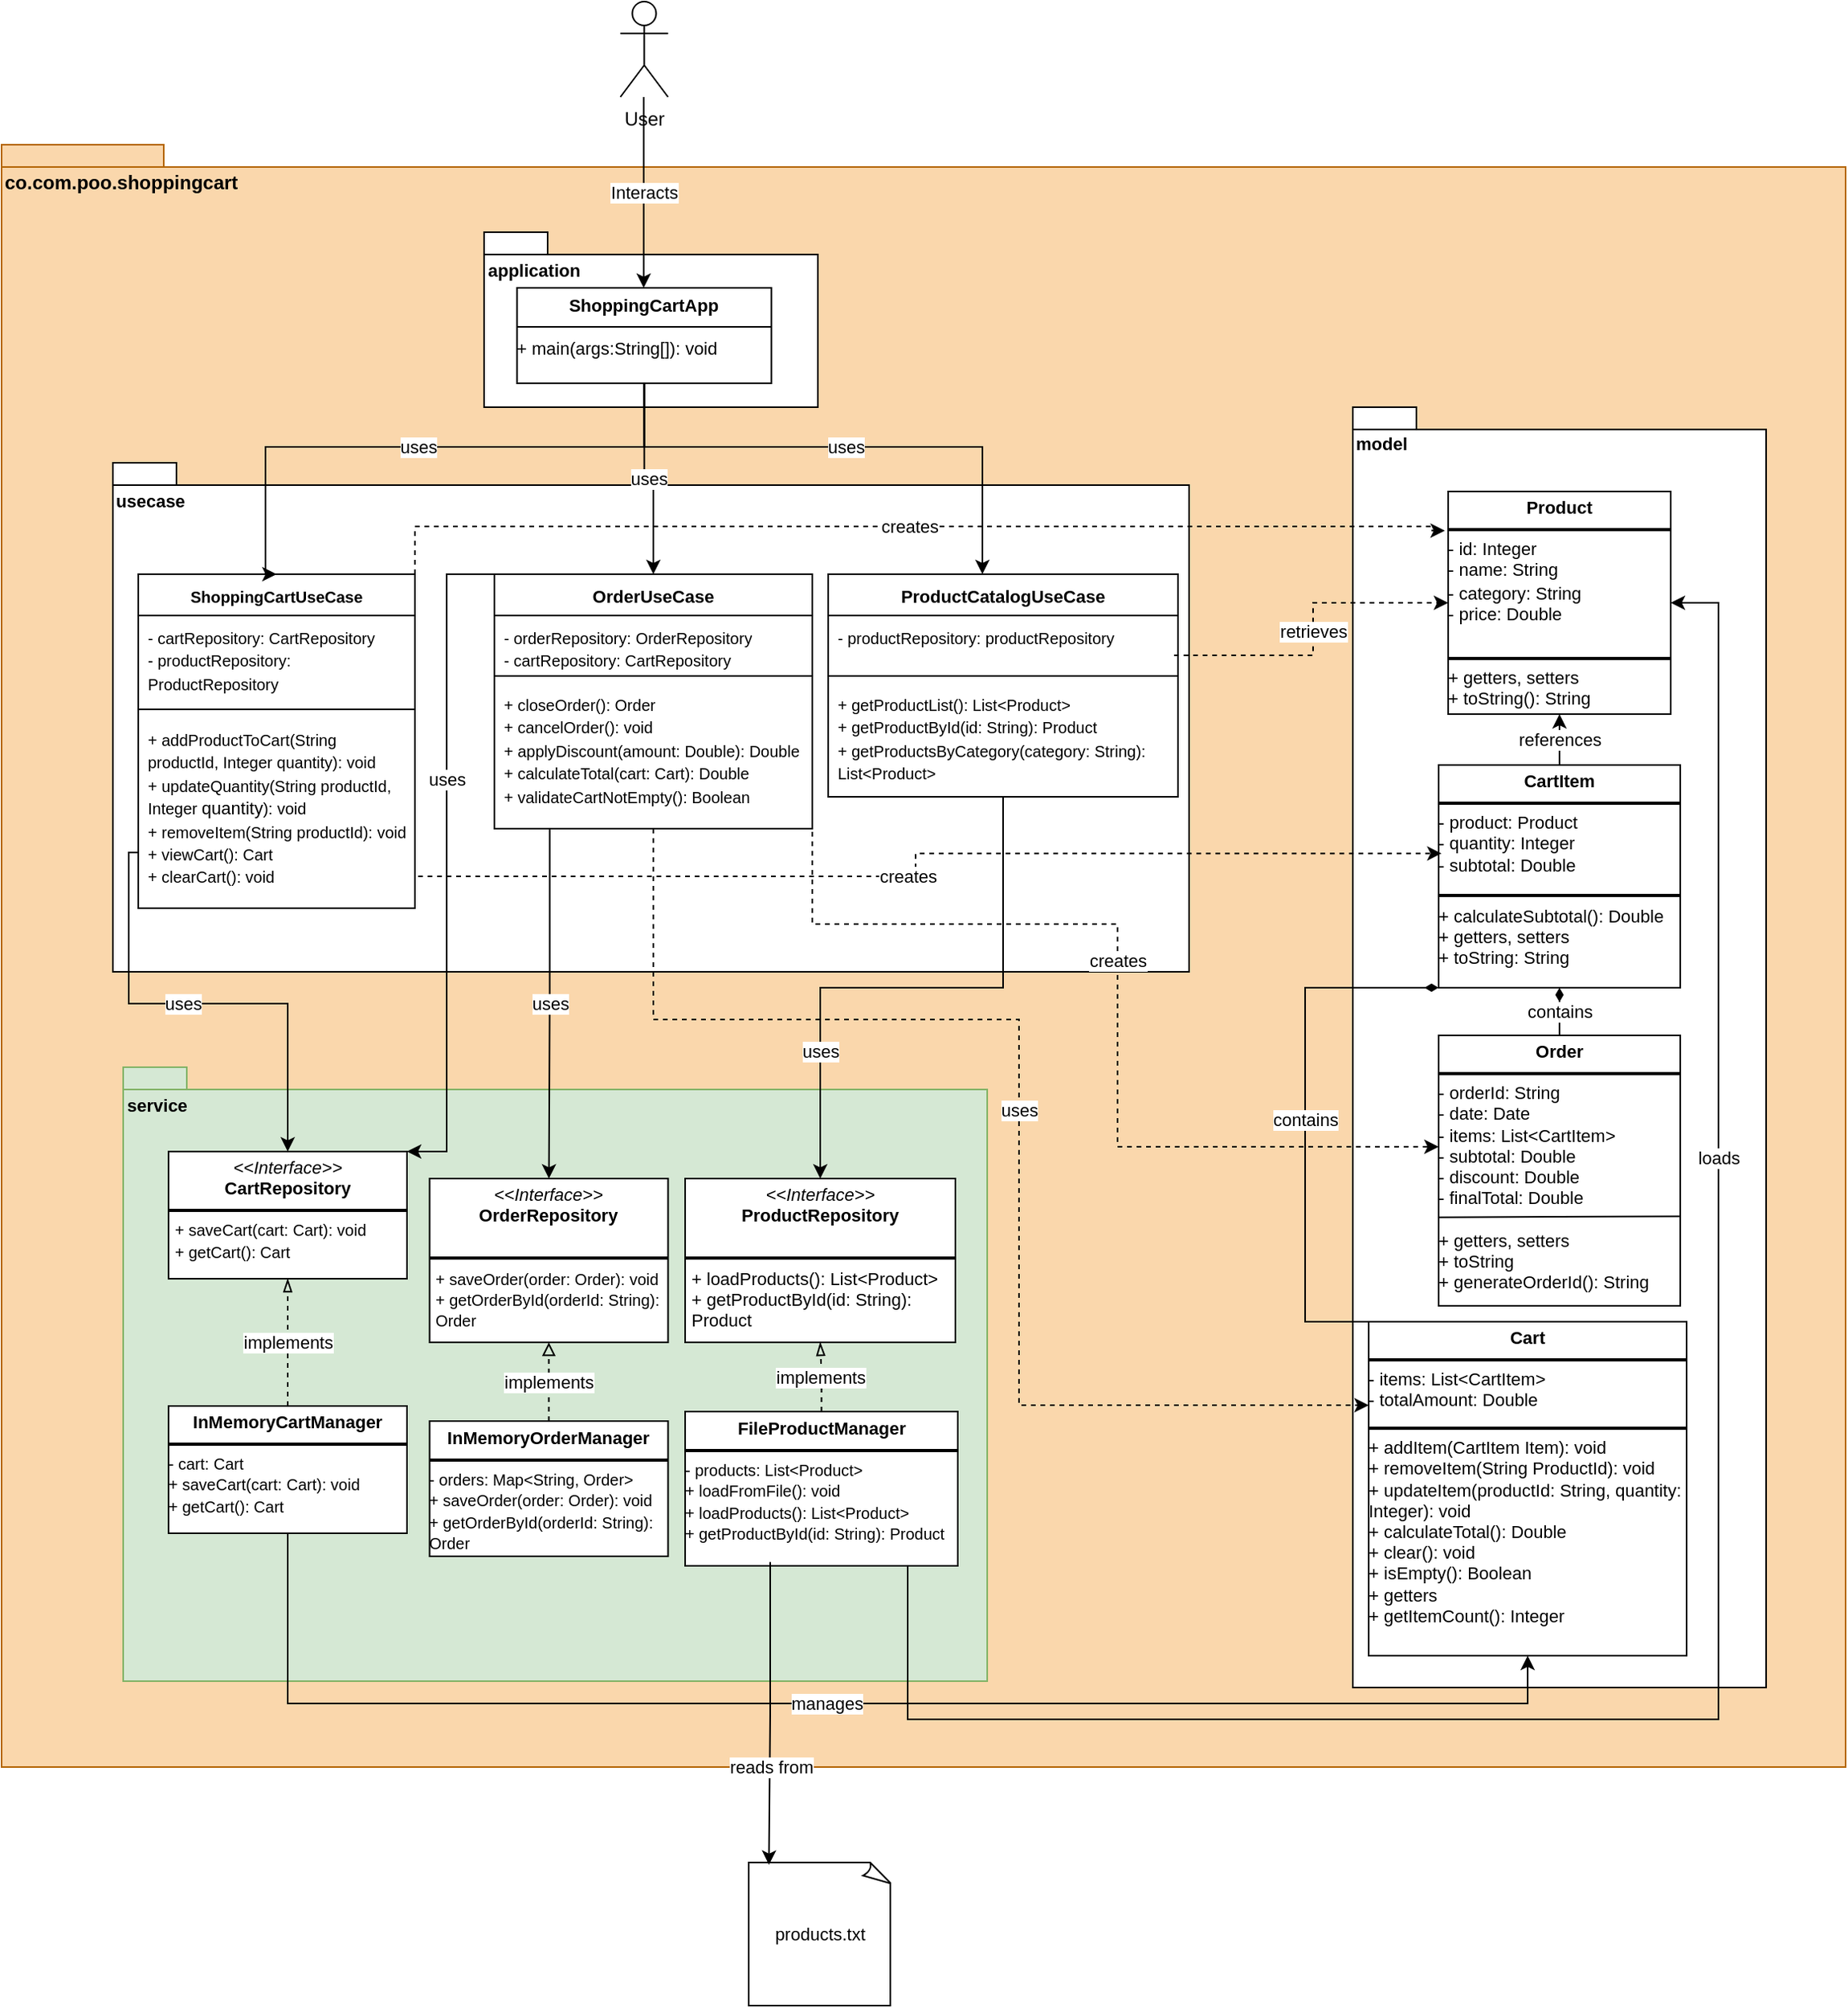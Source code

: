 <mxfile version="28.1.2">
  <diagram id="nU8DA9PspjRZVzjoTJWa" name="Página-1">
    <mxGraphModel dx="-108" dy="432" grid="1" gridSize="10" guides="1" tooltips="1" connect="1" arrows="1" fold="1" page="1" pageScale="1" pageWidth="827" pageHeight="1169" math="0" shadow="0">
      <root>
        <mxCell id="0" />
        <mxCell id="1" parent="0" />
        <mxCell id="Hspl0a5QFtU7OhwK5RxB-1" value="&lt;p style=&quot;margin:0px;margin-top:4px;text-align:center;&quot;&gt;&lt;b&gt;CartItem&lt;/b&gt;&lt;/p&gt;&lt;hr style=&quot;border-style:solid;&quot;&gt;- product: Product&lt;br&gt;- quantity: Integer&lt;br&gt;- subtotal: Double&lt;div style=&quot;height:2px;&quot;&gt;&lt;br&gt;&lt;/div&gt;&lt;div style=&quot;height:2px;&quot;&gt;&lt;br&gt;&lt;/div&gt;&lt;div style=&quot;height:2px;&quot;&gt;&lt;br&gt;&lt;/div&gt;&lt;hr style=&quot;border-style:solid;&quot;&gt;&lt;div style=&quot;height:2px;&quot;&gt;+ calculateSubtotal()&lt;br&gt;+ getters, setters&lt;/div&gt;" style="verticalAlign=top;align=left;overflow=fill;html=1;whiteSpace=wrap;fontSize=11;" parent="1" vertex="1">
          <mxGeometry x="1116" y="498" width="152" height="140" as="geometry" />
        </mxCell>
        <mxCell id="Hspl0a5QFtU7OhwK5RxB-2" value="co.com.poo.shoppingcart" style="shape=folder;fontStyle=1;spacingTop=10;tabWidth=40;tabHeight=14;tabPosition=left;html=1;whiteSpace=wrap;fillColor=#fad7ac;strokeColor=#b46504;align=left;verticalAlign=top;" parent="1" vertex="1">
          <mxGeometry x="870" y="140" width="1160" height="1020" as="geometry" />
        </mxCell>
        <mxCell id="Hspl0a5QFtU7OhwK5RxB-3" value="&lt;font style=&quot;font-size: 11px;&quot;&gt;application&lt;/font&gt;" style="shape=folder;fontStyle=1;spacingTop=10;tabWidth=40;tabHeight=14;tabPosition=left;html=1;whiteSpace=wrap;align=left;verticalAlign=top;" parent="1" vertex="1">
          <mxGeometry x="1173.5" y="195" width="210" height="110" as="geometry" />
        </mxCell>
        <mxCell id="Hspl0a5QFtU7OhwK5RxB-4" value="&lt;p style=&quot;margin:0px;margin-top:4px;text-align:center;&quot;&gt;&lt;b&gt;&lt;font style=&quot;font-size: 11px;&quot;&gt;ShoppingCartApp&lt;/font&gt;&lt;/b&gt;&lt;/p&gt;&lt;hr size=&quot;1&quot; style=&quot;border-style:solid;&quot;&gt;&lt;div style=&quot;height:2px;&quot;&gt;&lt;font style=&quot;font-size: 11px;&quot;&gt;+ main(args:String[]): void&lt;/font&gt;&lt;/div&gt;" style="verticalAlign=top;align=left;overflow=fill;html=1;whiteSpace=wrap;" parent="1" vertex="1">
          <mxGeometry x="1194.25" y="230" width="160" height="60" as="geometry" />
        </mxCell>
        <mxCell id="Hspl0a5QFtU7OhwK5RxB-5" value="&lt;div style=&quot;&quot;&gt;&lt;span style=&quot;font-size: 11px;&quot;&gt;usecase&lt;/span&gt;&lt;/div&gt;" style="shape=folder;fontStyle=1;spacingTop=10;tabWidth=40;tabHeight=14;tabPosition=left;html=1;whiteSpace=wrap;align=left;verticalAlign=top;" parent="1" vertex="1">
          <mxGeometry x="940" y="340" width="677" height="320" as="geometry" />
        </mxCell>
        <mxCell id="Hspl0a5QFtU7OhwK5RxB-6" value="&lt;font style=&quot;font-size: 11px;&quot;&gt;service&lt;/font&gt;" style="shape=folder;fontStyle=1;spacingTop=10;tabWidth=40;tabHeight=14;tabPosition=left;html=1;whiteSpace=wrap;align=left;verticalAlign=top;fillColor=#d5e8d4;strokeColor=#82b366;" parent="1" vertex="1">
          <mxGeometry x="946.5" y="720" width="543.5" height="386" as="geometry" />
        </mxCell>
        <mxCell id="Hspl0a5QFtU7OhwK5RxB-7" value="model" style="shape=folder;fontStyle=1;spacingTop=10;tabWidth=40;tabHeight=14;tabPosition=left;html=1;whiteSpace=wrap;verticalAlign=top;align=left;fontSize=11;" parent="1" vertex="1">
          <mxGeometry x="1720" y="305" width="260" height="805" as="geometry" />
        </mxCell>
        <mxCell id="Hspl0a5QFtU7OhwK5RxB-8" value="&lt;p style=&quot;margin:0px;margin-top:4px;text-align:center;&quot;&gt;&lt;i&gt;&amp;lt;&amp;lt;Interface&amp;gt;&amp;gt;&lt;/i&gt;&lt;br&gt;&lt;b&gt;ProductRepository&lt;/b&gt;&lt;/p&gt;&lt;p style=&quot;margin:0px;margin-left:4px;&quot;&gt;&lt;br&gt;&lt;/p&gt;&lt;hr style=&quot;border-style:solid;&quot;&gt;&lt;p style=&quot;margin:0px;margin-left:4px;&quot;&gt;&lt;font style=&quot;color: light-dark(rgb(0, 0, 0), rgb(255, 255, 255));&quot;&gt;&lt;span style=&quot;&quot; class=&quot;token&quot;&gt;+&lt;/span&gt; &lt;span style=&quot;&quot; class=&quot;token&quot;&gt;loadProducts&lt;/span&gt;&lt;span style=&quot;&quot; class=&quot;token&quot;&gt;(&lt;/span&gt;&lt;span style=&quot;&quot; class=&quot;token&quot;&gt;)&lt;/span&gt;&lt;span style=&quot;&quot; class=&quot;token&quot;&gt;:&lt;/span&gt; &lt;span style=&quot;&quot; class=&quot;token&quot;&gt;List&lt;/span&gt;&lt;span style=&quot;&quot; class=&quot;token generics&quot;&gt;&amp;lt;&lt;/span&gt;&lt;span style=&quot;&quot; class=&quot;token generics&quot;&gt;Product&lt;/span&gt;&lt;span style=&quot;&quot; class=&quot;token generics&quot;&gt;&amp;gt;&lt;/span&gt;&lt;br&gt;&lt;span style=&quot;&quot; class=&quot;token&quot;&gt;+&lt;/span&gt; &lt;span style=&quot;&quot; class=&quot;token&quot;&gt;getProductById&lt;/span&gt;&lt;span style=&quot;&quot; class=&quot;token&quot;&gt;(&lt;/span&gt;id&lt;span style=&quot;&quot; class=&quot;token&quot;&gt;:&lt;/span&gt; &lt;span style=&quot;&quot; class=&quot;token&quot;&gt;String&lt;/span&gt;&lt;span style=&quot;&quot; class=&quot;token&quot;&gt;)&lt;/span&gt;&lt;span style=&quot;&quot; class=&quot;token&quot;&gt;:&lt;/span&gt; &lt;span style=&quot;&quot; class=&quot;token&quot;&gt;Product&lt;/span&gt;&lt;/font&gt;&lt;/p&gt;" style="verticalAlign=top;align=left;overflow=fill;html=1;whiteSpace=wrap;fontSize=11;" parent="1" vertex="1">
          <mxGeometry x="1300" y="790" width="170" height="103" as="geometry" />
        </mxCell>
        <mxCell id="Hspl0a5QFtU7OhwK5RxB-9" value="implements" style="edgeStyle=orthogonalEdgeStyle;rounded=0;orthogonalLoop=1;jettySize=auto;html=1;exitX=0.5;exitY=0;exitDx=0;exitDy=0;entryX=0.5;entryY=1;entryDx=0;entryDy=0;dashed=1;endArrow=blockThin;endFill=0;" parent="1" source="Hspl0a5QFtU7OhwK5RxB-10" target="Hspl0a5QFtU7OhwK5RxB-8" edge="1">
          <mxGeometry x="0.014" relative="1" as="geometry">
            <mxPoint as="offset" />
          </mxGeometry>
        </mxCell>
        <mxCell id="bCesM1sb91vA8CNB5eqe-12" style="edgeStyle=orthogonalEdgeStyle;rounded=0;orthogonalLoop=1;jettySize=auto;html=1;exitX=0.75;exitY=1;exitDx=0;exitDy=0;entryX=1;entryY=0.5;entryDx=0;entryDy=0;" edge="1" parent="1" source="Hspl0a5QFtU7OhwK5RxB-10" target="Hspl0a5QFtU7OhwK5RxB-16">
          <mxGeometry relative="1" as="geometry">
            <mxPoint x="2070" y="1250" as="targetPoint" />
            <Array as="points">
              <mxPoint x="1440" y="1034" />
              <mxPoint x="1440" y="1130" />
              <mxPoint x="1950" y="1130" />
              <mxPoint x="1950" y="428" />
            </Array>
          </mxGeometry>
        </mxCell>
        <mxCell id="bCesM1sb91vA8CNB5eqe-13" value="loads" style="edgeLabel;html=1;align=center;verticalAlign=middle;resizable=0;points=[];" vertex="1" connectable="0" parent="bCesM1sb91vA8CNB5eqe-12">
          <mxGeometry x="0.439" relative="1" as="geometry">
            <mxPoint as="offset" />
          </mxGeometry>
        </mxCell>
        <mxCell id="Hspl0a5QFtU7OhwK5RxB-10" value="&lt;p style=&quot;margin:0px;margin-top:4px;text-align:center;&quot;&gt;&lt;b&gt;&lt;font style=&quot;color: light-dark(rgb(0, 0, 0), rgb(255, 255, 255));&quot;&gt;FileProductManager&lt;/font&gt;&lt;/b&gt;&lt;/p&gt;&lt;hr style=&quot;border-style:solid;&quot;&gt;&lt;div style=&quot;height:2px;&quot;&gt;&lt;font style=&quot;color: light-dark(rgb(0, 0, 0), rgb(255, 255, 255)); font-size: 10px;&quot;&gt;&lt;span class=&quot;token&quot;&gt;-&lt;/span&gt; products&lt;span class=&quot;token&quot;&gt;:&lt;/span&gt; &lt;span class=&quot;token&quot;&gt;List&lt;/span&gt;&lt;span class=&quot;token generics&quot;&gt;&amp;lt;&lt;/span&gt;&lt;span class=&quot;token generics&quot;&gt;Product&lt;/span&gt;&lt;span class=&quot;token generics&quot;&gt;&amp;gt;&lt;/span&gt;&lt;br&gt;&lt;span class=&quot;token&quot;&gt;+&lt;/span&gt; &lt;span class=&quot;token&quot;&gt;loadFromFile&lt;/span&gt;&lt;span class=&quot;token&quot;&gt;(&lt;/span&gt;&lt;span class=&quot;token&quot;&gt;)&lt;/span&gt;&lt;span class=&quot;token&quot;&gt;:&lt;/span&gt; &lt;span class=&quot;token&quot;&gt;void&lt;/span&gt;&lt;br&gt;&lt;span class=&quot;token&quot;&gt;+&lt;/span&gt; &lt;span class=&quot;token&quot;&gt;loadProducts&lt;/span&gt;&lt;span class=&quot;token&quot;&gt;(&lt;/span&gt;&lt;span class=&quot;token&quot;&gt;)&lt;/span&gt;&lt;span class=&quot;token&quot;&gt;:&lt;/span&gt; &lt;span class=&quot;token&quot;&gt;List&lt;/span&gt;&lt;span class=&quot;token generics&quot;&gt;&amp;lt;&lt;/span&gt;&lt;span class=&quot;token generics&quot;&gt;Product&lt;/span&gt;&lt;span class=&quot;token generics&quot;&gt;&amp;gt;&lt;/span&gt;&lt;br&gt;&lt;span class=&quot;token&quot;&gt;+&lt;/span&gt; &lt;span class=&quot;token&quot;&gt;getProductById&lt;/span&gt;&lt;span class=&quot;token&quot;&gt;(&lt;/span&gt;id&lt;span class=&quot;token&quot;&gt;:&lt;/span&gt; &lt;span class=&quot;token&quot;&gt;String&lt;/span&gt;&lt;span class=&quot;token&quot;&gt;)&lt;/span&gt;&lt;span class=&quot;token&quot;&gt;:&lt;/span&gt; &lt;span class=&quot;token&quot;&gt;Product&lt;/span&gt;&lt;/font&gt;&lt;/div&gt;" style="verticalAlign=top;align=left;overflow=fill;html=1;whiteSpace=wrap;fontSize=11;" parent="1" vertex="1">
          <mxGeometry x="1300" y="936.5" width="171.5" height="97" as="geometry" />
        </mxCell>
        <mxCell id="Hspl0a5QFtU7OhwK5RxB-11" value="&lt;p style=&quot;margin:0px;margin-top:4px;text-align:center;&quot;&gt;&lt;font&gt;&lt;i style=&quot;&quot;&gt;&amp;lt;&amp;lt;Interface&amp;gt;&amp;gt;&lt;/i&gt;&lt;br&gt;&lt;b style=&quot;&quot;&gt;CartRepository&lt;/b&gt;&lt;/font&gt;&lt;/p&gt;&lt;hr style=&quot;border-style:solid;&quot;&gt;&lt;p style=&quot;margin:0px;margin-left:4px;&quot;&gt;&lt;font style=&quot;color: light-dark(rgb(0, 0, 0), rgb(255, 255, 255)); font-size: 10px;&quot;&gt;&lt;span class=&quot;token&quot;&gt;+&lt;/span&gt; &lt;span class=&quot;token&quot;&gt;saveCart&lt;/span&gt;&lt;span class=&quot;token&quot;&gt;(&lt;/span&gt;cart&lt;span class=&quot;token&quot;&gt;:&lt;/span&gt; &lt;span class=&quot;token&quot;&gt;Cart&lt;/span&gt;&lt;span class=&quot;token&quot;&gt;)&lt;/span&gt;&lt;span class=&quot;token&quot;&gt;:&lt;/span&gt; &lt;span class=&quot;token&quot;&gt;void&lt;/span&gt;&lt;br&gt;&lt;span class=&quot;token&quot;&gt;+&lt;/span&gt; &lt;span class=&quot;token&quot;&gt;getCart&lt;/span&gt;&lt;span class=&quot;token&quot;&gt;(&lt;/span&gt;&lt;span class=&quot;token&quot;&gt;)&lt;/span&gt;&lt;span class=&quot;token&quot;&gt;:&lt;/span&gt; &lt;span class=&quot;token&quot;&gt;Cart&lt;/span&gt;&lt;/font&gt;&lt;/p&gt;" style="verticalAlign=top;align=left;overflow=fill;html=1;whiteSpace=wrap;fontSize=11;" parent="1" vertex="1">
          <mxGeometry x="975" y="773" width="150" height="80" as="geometry" />
        </mxCell>
        <mxCell id="Hspl0a5QFtU7OhwK5RxB-12" value="implements" style="edgeStyle=orthogonalEdgeStyle;rounded=0;orthogonalLoop=1;jettySize=auto;html=1;exitX=0.5;exitY=0;exitDx=0;exitDy=0;entryX=0.5;entryY=1;entryDx=0;entryDy=0;dashed=1;endArrow=blockThin;endFill=0;" parent="1" source="Hspl0a5QFtU7OhwK5RxB-14" target="Hspl0a5QFtU7OhwK5RxB-11" edge="1">
          <mxGeometry relative="1" as="geometry" />
        </mxCell>
        <mxCell id="Hspl0a5QFtU7OhwK5RxB-13" value="manages" style="edgeStyle=orthogonalEdgeStyle;rounded=0;orthogonalLoop=1;jettySize=auto;html=1;exitX=0.5;exitY=1;exitDx=0;exitDy=0;entryX=0.5;entryY=1;entryDx=0;entryDy=0;" parent="1" source="Hspl0a5QFtU7OhwK5RxB-14" target="Hspl0a5QFtU7OhwK5RxB-20" edge="1">
          <mxGeometry x="-0.026" relative="1" as="geometry">
            <Array as="points">
              <mxPoint x="1050" y="1120" />
              <mxPoint x="1830" y="1120" />
            </Array>
            <mxPoint x="-1" as="offset" />
          </mxGeometry>
        </mxCell>
        <mxCell id="Hspl0a5QFtU7OhwK5RxB-14" value="&lt;p style=&quot;margin:0px;margin-top:4px;text-align:center;&quot;&gt;&lt;b&gt;InMemoryCartManager&lt;/b&gt;&lt;/p&gt;&lt;hr style=&quot;border-style:solid;&quot;&gt;&lt;div style=&quot;height:2px;&quot;&gt;&lt;font style=&quot;color: light-dark(rgb(0, 0, 0), rgb(255, 255, 255)); font-size: 10px;&quot;&gt;&lt;span style=&quot;&quot; class=&quot;token&quot;&gt;-&lt;/span&gt; cart&lt;span style=&quot;&quot; class=&quot;token&quot;&gt;:&lt;/span&gt; &lt;span style=&quot;&quot; class=&quot;token&quot;&gt;Cart&lt;/span&gt;&lt;br&gt;&lt;span style=&quot;&quot; class=&quot;token&quot;&gt;+&lt;/span&gt; &lt;span style=&quot;&quot; class=&quot;token&quot;&gt;saveCart&lt;/span&gt;&lt;span style=&quot;&quot; class=&quot;token&quot;&gt;(&lt;/span&gt;cart&lt;span style=&quot;&quot; class=&quot;token&quot;&gt;:&lt;/span&gt; &lt;span style=&quot;&quot; class=&quot;token&quot;&gt;Cart&lt;/span&gt;&lt;span style=&quot;&quot; class=&quot;token&quot;&gt;)&lt;/span&gt;&lt;span style=&quot;&quot; class=&quot;token&quot;&gt;:&lt;/span&gt; &lt;span style=&quot;&quot; class=&quot;token&quot;&gt;void&lt;/span&gt;&lt;br&gt;&lt;span style=&quot;&quot; class=&quot;token&quot;&gt;+&lt;/span&gt; &lt;span style=&quot;&quot; class=&quot;token&quot;&gt;getCart&lt;/span&gt;&lt;span style=&quot;&quot; class=&quot;token&quot;&gt;(&lt;/span&gt;&lt;span style=&quot;&quot; class=&quot;token&quot;&gt;)&lt;/span&gt;&lt;span style=&quot;&quot; class=&quot;token&quot;&gt;:&lt;/span&gt; &lt;span style=&quot;&quot; class=&quot;token&quot;&gt;Cart&lt;/span&gt;&lt;/font&gt;&lt;/div&gt;" style="verticalAlign=top;align=left;overflow=fill;html=1;whiteSpace=wrap;fontSize=11;" parent="1" vertex="1">
          <mxGeometry x="975" y="933" width="150" height="80" as="geometry" />
        </mxCell>
        <mxCell id="Hspl0a5QFtU7OhwK5RxB-15" value="products.txt" style="whiteSpace=wrap;html=1;shape=mxgraph.basic.document;fontSize=11;" parent="1" vertex="1">
          <mxGeometry x="1340" y="1220" width="90" height="90" as="geometry" />
        </mxCell>
        <mxCell id="Hspl0a5QFtU7OhwK5RxB-16" value="&lt;p style=&quot;margin:0px;margin-top:4px;text-align:center;&quot;&gt;&lt;b&gt;Product&lt;/b&gt;&lt;/p&gt;&lt;hr style=&quot;border-style:solid;&quot;&gt;&lt;div style=&quot;height:2px;&quot;&gt;- id: Integer&lt;br&gt;- name: String&lt;br&gt;&lt;br&gt;&lt;/div&gt;&lt;div style=&quot;height:2px;&quot;&gt;&lt;br&gt;&lt;/div&gt;&lt;div style=&quot;height:2px;&quot;&gt;&lt;br&gt;&lt;/div&gt;&lt;div style=&quot;height:2px;&quot;&gt;&lt;br&gt;&lt;/div&gt;&lt;div style=&quot;height:2px;&quot;&gt;&lt;br&gt;&lt;/div&gt;&lt;div style=&quot;height:2px;&quot;&gt;&lt;br&gt;&lt;/div&gt;&lt;div style=&quot;height:2px;&quot;&gt;&lt;br&gt;&lt;/div&gt;&lt;div style=&quot;height:2px;&quot;&gt;&lt;br&gt;&lt;/div&gt;&lt;div style=&quot;height:2px;&quot;&gt;&lt;br&gt;&lt;/div&gt;&lt;div style=&quot;height:2px;&quot;&gt;&lt;br&gt;&lt;/div&gt;&lt;div style=&quot;height:2px;&quot;&gt;&lt;br&gt;&lt;/div&gt;&lt;div style=&quot;height:2px;&quot;&gt;&lt;br&gt;&lt;/div&gt;&lt;div style=&quot;height:2px;&quot;&gt;&lt;br&gt;&lt;/div&gt;&lt;div style=&quot;height:2px;&quot;&gt;&lt;br&gt;&lt;/div&gt;&lt;div style=&quot;height:2px;&quot;&gt;&lt;span style=&quot;background-color: transparent; color: light-dark(rgb(0, 0, 0), rgb(255, 255, 255));&quot;&gt;- category: String&lt;br&gt;- price: Double&lt;/span&gt;&lt;/div&gt;&lt;div style=&quot;height:2px;&quot;&gt;&lt;br&gt;&lt;/div&gt;&lt;div style=&quot;height:2px;&quot;&gt;&lt;br&gt;&lt;/div&gt;&lt;div style=&quot;height:2px;&quot;&gt;&lt;br&gt;&lt;/div&gt;&lt;div style=&quot;height:2px;&quot;&gt;&lt;br&gt;&lt;/div&gt;&lt;div style=&quot;height:2px;&quot;&gt;&lt;br&gt;&lt;/div&gt;&lt;div style=&quot;height:2px;&quot;&gt;&lt;br&gt;&lt;/div&gt;&lt;div style=&quot;height:2px;&quot;&gt;&lt;br&gt;&lt;/div&gt;&lt;div style=&quot;height:2px;&quot;&gt;&lt;br&gt;&lt;/div&gt;&lt;div style=&quot;height:2px;&quot;&gt;&lt;br&gt;&lt;/div&gt;&lt;div style=&quot;height:2px;&quot;&gt;&lt;br&gt;&lt;/div&gt;&lt;div style=&quot;height:2px;&quot;&gt;&lt;br&gt;&lt;/div&gt;&lt;div style=&quot;height:2px;&quot;&gt;&lt;br&gt;&lt;/div&gt;&lt;div style=&quot;height:2px;&quot;&gt;&lt;br&gt;&lt;/div&gt;&lt;div style=&quot;height:2px;&quot;&gt;&lt;br&gt;&lt;/div&gt;&lt;div style=&quot;height:2px;&quot;&gt;&lt;br&gt;&lt;/div&gt;&lt;div style=&quot;height:2px;&quot;&gt;&lt;br&gt;&lt;/div&gt;&lt;div style=&quot;height:2px;&quot;&gt;&lt;br&gt;&lt;/div&gt;&lt;div style=&quot;height:2px;&quot;&gt;&lt;br&gt;&lt;/div&gt;&lt;div style=&quot;height:2px;&quot;&gt;&lt;br&gt;&lt;/div&gt;&lt;hr style=&quot;border-style:solid;&quot;&gt;&lt;div style=&quot;height:2px;&quot;&gt;+ getters, setters&lt;br&gt;+ toString(): String&lt;/div&gt;&lt;div style=&quot;height:2px;&quot;&gt;&lt;br&gt;&lt;/div&gt;" style="verticalAlign=top;align=left;overflow=fill;html=1;whiteSpace=wrap;fontSize=11;" parent="1" vertex="1">
          <mxGeometry x="1780" y="358" width="140" height="140" as="geometry" />
        </mxCell>
        <mxCell id="Hspl0a5QFtU7OhwK5RxB-17" value="references" style="edgeStyle=orthogonalEdgeStyle;rounded=0;orthogonalLoop=1;jettySize=auto;html=1;exitX=0.5;exitY=0;exitDx=0;exitDy=0;entryX=0.5;entryY=1;entryDx=0;entryDy=0;" parent="1" source="Hspl0a5QFtU7OhwK5RxB-18" target="Hspl0a5QFtU7OhwK5RxB-16" edge="1">
          <mxGeometry relative="1" as="geometry" />
        </mxCell>
        <mxCell id="Hspl0a5QFtU7OhwK5RxB-18" value="&lt;p style=&quot;margin:0px;margin-top:4px;text-align:center;&quot;&gt;&lt;b&gt;CartItem&lt;/b&gt;&lt;/p&gt;&lt;hr style=&quot;border-style:solid;&quot;&gt;- product: Product&lt;br&gt;- quantity: Integer&lt;br&gt;- subtotal: Double&lt;div style=&quot;height:2px;&quot;&gt;&lt;br&gt;&lt;/div&gt;&lt;div style=&quot;height:2px;&quot;&gt;&lt;br&gt;&lt;/div&gt;&lt;div style=&quot;height:2px;&quot;&gt;&lt;br&gt;&lt;/div&gt;&lt;hr style=&quot;border-style:solid;&quot;&gt;&lt;div style=&quot;height:2px;&quot;&gt;+ calculateSubtotal(): Double&lt;br&gt;+ getters, setters&lt;br&gt;+ toString: String&lt;/div&gt;" style="verticalAlign=top;align=left;overflow=fill;html=1;whiteSpace=wrap;fontSize=11;" parent="1" vertex="1">
          <mxGeometry x="1774" y="530" width="152" height="140" as="geometry" />
        </mxCell>
        <mxCell id="Hspl0a5QFtU7OhwK5RxB-19" value="contains" style="edgeStyle=orthogonalEdgeStyle;rounded=0;orthogonalLoop=1;jettySize=auto;html=1;exitX=0;exitY=0;exitDx=0;exitDy=0;entryX=0;entryY=1;entryDx=0;entryDy=0;endArrow=diamondThin;endFill=1;" parent="1" source="Hspl0a5QFtU7OhwK5RxB-20" target="Hspl0a5QFtU7OhwK5RxB-18" edge="1">
          <mxGeometry relative="1" as="geometry">
            <Array as="points">
              <mxPoint x="1690" y="880" />
              <mxPoint x="1690" y="670" />
            </Array>
          </mxGeometry>
        </mxCell>
        <mxCell id="Hspl0a5QFtU7OhwK5RxB-20" value="&lt;p style=&quot;margin:0px;margin-top:4px;text-align:center;&quot;&gt;&lt;b&gt;Cart&lt;/b&gt;&lt;/p&gt;&lt;hr style=&quot;border-style:solid;&quot;&gt;&lt;div style=&quot;height:2px;&quot;&gt;- items: List&amp;lt;CartItem&amp;gt;&lt;br&gt;- totalAmount: Double&lt;/div&gt;&lt;div style=&quot;height:2px;&quot;&gt;&lt;br&gt;&lt;/div&gt;&lt;div style=&quot;height:2px;&quot;&gt;&lt;br&gt;&lt;/div&gt;&lt;div style=&quot;height:2px;&quot;&gt;&lt;br&gt;&lt;/div&gt;&lt;div style=&quot;height:2px;&quot;&gt;&lt;br&gt;&lt;/div&gt;&lt;div style=&quot;height:2px;&quot;&gt;&lt;br&gt;&lt;/div&gt;&lt;div style=&quot;height:2px;&quot;&gt;&lt;br&gt;&lt;/div&gt;&lt;div style=&quot;height:2px;&quot;&gt;&lt;br&gt;&lt;/div&gt;&lt;div style=&quot;height:2px;&quot;&gt;&lt;br&gt;&lt;/div&gt;&lt;div style=&quot;height:2px;&quot;&gt;&lt;br&gt;&lt;/div&gt;&lt;div style=&quot;height:2px;&quot;&gt;&lt;br&gt;&lt;/div&gt;&lt;div style=&quot;height:2px;&quot;&gt;&lt;br&gt;&lt;/div&gt;&lt;div style=&quot;height:2px;&quot;&gt;&lt;br&gt;&lt;/div&gt;&lt;div style=&quot;height:2px;&quot;&gt;&lt;br&gt;&lt;/div&gt;&lt;div style=&quot;height:2px;&quot;&gt;&lt;br&gt;&lt;/div&gt;&lt;hr style=&quot;border-style:solid;&quot;&gt;&lt;div style=&quot;height:2px;&quot;&gt;+ addItem(CartItem Item): void&lt;br&gt;+ removeItem(String ProductId): void&lt;br&gt;&lt;font style=&quot;color: light-dark(rgb(0, 0, 0), rgb(255, 255, 255));&quot;&gt;&lt;span style=&quot;&quot; class=&quot;token&quot;&gt;+&lt;/span&gt; &lt;span style=&quot;&quot; class=&quot;token&quot;&gt;updateItem&lt;/span&gt;&lt;span style=&quot;&quot; class=&quot;token&quot;&gt;(&lt;/span&gt;productId&lt;span style=&quot;&quot; class=&quot;token&quot;&gt;:&lt;/span&gt; &lt;span style=&quot;&quot; class=&quot;token&quot;&gt;String&lt;/span&gt;&lt;span style=&quot;&quot; class=&quot;token&quot;&gt;,&lt;/span&gt; quantity&lt;span style=&quot;&quot; class=&quot;token&quot;&gt;:&lt;/span&gt; &lt;span style=&quot;&quot; class=&quot;token&quot;&gt;Integer&lt;/span&gt;&lt;span style=&quot;&quot; class=&quot;token&quot;&gt;)&lt;/span&gt;&lt;span style=&quot;&quot; class=&quot;token&quot;&gt;:&lt;/span&gt; &lt;span style=&quot;&quot; class=&quot;token&quot;&gt;void&lt;/span&gt;&lt;/font&gt;&lt;br&gt;+ calculateTotal(): Double&lt;br&gt;+ clear(): void&lt;br&gt;&lt;font style=&quot;color: light-dark(rgb(0, 0, 0), rgb(255, 255, 255));&quot;&gt;&lt;span style=&quot;&quot; class=&quot;token&quot;&gt;+&lt;/span&gt; &lt;span style=&quot;&quot; class=&quot;token&quot;&gt;isEmpty&lt;/span&gt;&lt;span style=&quot;&quot; class=&quot;token&quot;&gt;(&lt;/span&gt;&lt;span style=&quot;&quot; class=&quot;token&quot;&gt;)&lt;/span&gt;&lt;span style=&quot;&quot; class=&quot;token&quot;&gt;:&lt;/span&gt; &lt;span style=&quot;&quot; class=&quot;token&quot;&gt;Boolean&lt;br&gt;&lt;/span&gt;&lt;/font&gt;+ getters&lt;br&gt;+ getItemCount(): Integer&lt;/div&gt;" style="verticalAlign=top;align=left;overflow=fill;html=1;whiteSpace=wrap;fontSize=11;" parent="1" vertex="1">
          <mxGeometry x="1730" y="880" width="200" height="210" as="geometry" />
        </mxCell>
        <mxCell id="Hspl0a5QFtU7OhwK5RxB-21" value="contains" style="edgeStyle=orthogonalEdgeStyle;rounded=0;orthogonalLoop=1;jettySize=auto;html=1;exitX=0.5;exitY=0;exitDx=0;exitDy=0;entryX=0.5;entryY=1;entryDx=0;entryDy=0;endArrow=diamondThin;endFill=1;" parent="1" source="Hspl0a5QFtU7OhwK5RxB-22" target="Hspl0a5QFtU7OhwK5RxB-18" edge="1">
          <mxGeometry relative="1" as="geometry" />
        </mxCell>
        <mxCell id="Hspl0a5QFtU7OhwK5RxB-22" value="&lt;p style=&quot;margin:0px;margin-top:4px;text-align:center;&quot;&gt;&lt;b&gt;Order&lt;/b&gt;&lt;/p&gt;&lt;hr style=&quot;border-style:solid;&quot;&gt;&lt;div style=&quot;height:2px;&quot;&gt;- orderId: String&lt;br&gt;- date: Date&lt;br&gt;- items: List&amp;lt;CartItem&amp;gt;&lt;br&gt;- subtotal: Double&lt;br&gt;- discount: Double&lt;br&gt;- finalTotal: Double&lt;br&gt;&lt;br&gt;+ getters, setters&lt;br&gt;+ toString&lt;br&gt;+ generateOrderId(): String&lt;br&gt;&lt;br&gt;&lt;br&gt;&lt;/div&gt;&lt;div style=&quot;height:2px;&quot;&gt;&lt;br&gt;&lt;/div&gt;&lt;div style=&quot;height:2px;&quot;&gt;&lt;br&gt;&lt;/div&gt;" style="verticalAlign=top;align=left;overflow=fill;html=1;whiteSpace=wrap;fontSize=11;" parent="1" vertex="1">
          <mxGeometry x="1774" y="700" width="152" height="170" as="geometry" />
        </mxCell>
        <mxCell id="Hspl0a5QFtU7OhwK5RxB-23" value="&lt;b&gt;&lt;font style=&quot;font-size: 10px;&quot;&gt;ShoppingCartUseCase&lt;/font&gt;&lt;/b&gt;" style="swimlane;fontStyle=1;align=center;verticalAlign=top;childLayout=stackLayout;horizontal=1;startSize=26;horizontalStack=0;resizeParent=1;resizeParentMax=0;resizeLast=0;collapsible=1;marginBottom=0;whiteSpace=wrap;html=1;" parent="1" vertex="1">
          <mxGeometry x="956" y="410" width="174" height="210" as="geometry">
            <mxRectangle x="990" y="430" width="97" height="26" as="alternateBounds" />
          </mxGeometry>
        </mxCell>
        <mxCell id="Hspl0a5QFtU7OhwK5RxB-24" value="&lt;font style=&quot;font-size: 10px;&quot;&gt;&lt;span class=&quot;token&quot;&gt;-&lt;/span&gt;&amp;nbsp;cartRepository&lt;span class=&quot;token&quot;&gt;:&lt;/span&gt;&amp;nbsp;&lt;span class=&quot;token&quot;&gt;CartRepository&lt;/span&gt;&lt;br&gt;&lt;span class=&quot;token&quot;&gt;-&lt;/span&gt;&amp;nbsp;productRepository&lt;span class=&quot;token&quot;&gt;:&lt;/span&gt;&lt;/font&gt;&lt;div&gt;&lt;font style=&quot;font-size: 10px;&quot;&gt;ProductRepository&lt;/font&gt;&lt;/div&gt;&lt;span style=&quot;font-size: 10px;&quot;&gt;&lt;/span&gt;" style="text;strokeColor=none;fillColor=none;align=left;verticalAlign=top;spacingLeft=4;spacingRight=4;overflow=hidden;rotatable=0;points=[[0,0.5],[1,0.5]];portConstraint=eastwest;whiteSpace=wrap;html=1;" parent="Hspl0a5QFtU7OhwK5RxB-23" vertex="1">
          <mxGeometry y="26" width="174" height="54" as="geometry" />
        </mxCell>
        <mxCell id="Hspl0a5QFtU7OhwK5RxB-25" value="" style="line;strokeWidth=1;fillColor=none;align=left;verticalAlign=middle;spacingTop=-1;spacingLeft=3;spacingRight=3;rotatable=0;labelPosition=right;points=[];portConstraint=eastwest;strokeColor=inherit;" parent="Hspl0a5QFtU7OhwK5RxB-23" vertex="1">
          <mxGeometry y="80" width="174" height="10" as="geometry" />
        </mxCell>
        <mxCell id="Hspl0a5QFtU7OhwK5RxB-26" value="&lt;div&gt;&lt;font style=&quot;font-size: 10px;&quot;&gt;&lt;span style=&quot;&quot; class=&quot;token&quot;&gt;+ addProductToCart(String productId, Integer quantity): void&lt;br&gt;+ updateQuantity(String productId, Integer&amp;nbsp;&lt;span style=&quot;font-size: 11px;&quot;&gt;quantity&lt;/span&gt;): void&lt;br&gt;+ removeItem(String productId): void&lt;br&gt;+ viewCart(): Cart&lt;br&gt;+ clearCart(): void&lt;/span&gt;&lt;/font&gt;&lt;/div&gt;" style="text;strokeColor=none;fillColor=none;align=left;verticalAlign=top;spacingLeft=4;spacingRight=4;overflow=hidden;rotatable=0;points=[[0,0.5],[1,0.5]];portConstraint=eastwest;whiteSpace=wrap;html=1;" parent="Hspl0a5QFtU7OhwK5RxB-23" vertex="1">
          <mxGeometry y="90" width="174" height="120" as="geometry" />
        </mxCell>
        <mxCell id="Hspl0a5QFtU7OhwK5RxB-27" value="uses" style="edgeStyle=orthogonalEdgeStyle;rounded=0;orthogonalLoop=1;jettySize=auto;html=1;exitX=0.5;exitY=0;exitDx=0;exitDy=0;entryX=1;entryY=0;entryDx=0;entryDy=0;" parent="1" source="Hspl0a5QFtU7OhwK5RxB-29" target="Hspl0a5QFtU7OhwK5RxB-11" edge="1">
          <mxGeometry relative="1" as="geometry">
            <Array as="points">
              <mxPoint x="1150" y="410" />
              <mxPoint x="1150" y="773" />
            </Array>
          </mxGeometry>
        </mxCell>
        <mxCell id="Hspl0a5QFtU7OhwK5RxB-28" value="uses" style="edgeStyle=orthogonalEdgeStyle;rounded=0;orthogonalLoop=1;jettySize=auto;html=1;exitX=0.5;exitY=1;exitDx=0;exitDy=0;entryX=0;entryY=0.25;entryDx=0;entryDy=0;dashed=1;" parent="1" source="Hspl0a5QFtU7OhwK5RxB-29" target="Hspl0a5QFtU7OhwK5RxB-20" edge="1">
          <mxGeometry relative="1" as="geometry">
            <Array as="points">
              <mxPoint x="1280" y="690" />
              <mxPoint x="1510" y="690" />
              <mxPoint x="1510" y="932" />
            </Array>
          </mxGeometry>
        </mxCell>
        <mxCell id="Hspl0a5QFtU7OhwK5RxB-29" value="&lt;b&gt;&lt;font style=&quot;font-size: 11px;&quot;&gt;OrderUseCase&lt;/font&gt;&lt;/b&gt;" style="swimlane;fontStyle=1;align=center;verticalAlign=top;childLayout=stackLayout;horizontal=1;startSize=26;horizontalStack=0;resizeParent=1;resizeParentMax=0;resizeLast=0;collapsible=1;marginBottom=0;whiteSpace=wrap;html=1;" parent="1" vertex="1">
          <mxGeometry x="1180" y="410" width="200" height="160" as="geometry">
            <mxRectangle x="1194.25" y="410" width="120" height="60" as="alternateBounds" />
          </mxGeometry>
        </mxCell>
        <mxCell id="Hspl0a5QFtU7OhwK5RxB-30" value="&lt;span style=&quot;font-size: 10px;&quot;&gt;- orderRepository&lt;/span&gt;&lt;span style=&quot;font-size: 10px;&quot; class=&quot;token&quot;&gt;:&lt;/span&gt;&lt;span style=&quot;font-size: 10px;&quot;&gt;&amp;nbsp;&lt;/span&gt;&lt;span style=&quot;font-size: 10px;&quot; class=&quot;token&quot;&gt;OrderRepository&lt;/span&gt;&lt;br style=&quot;font-size: 10px;&quot;&gt;&lt;span style=&quot;font-size: 10px;&quot; class=&quot;token&quot;&gt;-&lt;/span&gt;&lt;span style=&quot;font-size: 10px;&quot;&gt;&amp;nbsp;cartRepository&lt;/span&gt;&lt;span style=&quot;font-size: 10px;&quot; class=&quot;token&quot;&gt;:&lt;/span&gt;&lt;span style=&quot;font-size: 10px;&quot;&gt;&amp;nbsp;&lt;/span&gt;&lt;span style=&quot;font-size: 10px;&quot; class=&quot;token&quot;&gt;CartRepository&lt;/span&gt;" style="text;strokeColor=none;fillColor=none;align=left;verticalAlign=top;spacingLeft=4;spacingRight=4;overflow=hidden;rotatable=0;points=[[0,0.5],[1,0.5]];portConstraint=eastwest;whiteSpace=wrap;html=1;" parent="Hspl0a5QFtU7OhwK5RxB-29" vertex="1">
          <mxGeometry y="26" width="200" height="34" as="geometry" />
        </mxCell>
        <mxCell id="Hspl0a5QFtU7OhwK5RxB-31" value="" style="line;strokeWidth=1;fillColor=none;align=left;verticalAlign=middle;spacingTop=-1;spacingLeft=3;spacingRight=3;rotatable=0;labelPosition=right;points=[];portConstraint=eastwest;strokeColor=inherit;" parent="Hspl0a5QFtU7OhwK5RxB-29" vertex="1">
          <mxGeometry y="60" width="200" height="8" as="geometry" />
        </mxCell>
        <mxCell id="Hspl0a5QFtU7OhwK5RxB-32" value="&lt;font style=&quot;font-size: 10px;&quot;&gt;&lt;span style=&quot;&quot; class=&quot;token&quot;&gt;&lt;span class=&quot;token&quot;&gt;+&lt;/span&gt;&amp;nbsp;&lt;span class=&quot;token&quot;&gt;closeOrder&lt;/span&gt;&lt;span class=&quot;token&quot;&gt;(&lt;/span&gt;&lt;span class=&quot;token&quot;&gt;)&lt;/span&gt;&lt;span class=&quot;token&quot;&gt;:&lt;/span&gt;&amp;nbsp;&lt;span class=&quot;token&quot;&gt;Order&lt;/span&gt;&lt;br&gt;&lt;span class=&quot;token&quot;&gt;+&lt;/span&gt;&amp;nbsp;&lt;span class=&quot;token&quot;&gt;cancelOrder&lt;/span&gt;&lt;span class=&quot;token&quot;&gt;(&lt;/span&gt;&lt;span class=&quot;token&quot;&gt;)&lt;/span&gt;&lt;span class=&quot;token&quot;&gt;:&lt;/span&gt;&amp;nbsp;&lt;span class=&quot;token&quot;&gt;void&lt;/span&gt;&lt;br&gt;&lt;span class=&quot;token&quot;&gt;+&lt;/span&gt;&amp;nbsp;&lt;span class=&quot;token&quot;&gt;applyDiscount&lt;/span&gt;&lt;span class=&quot;token&quot;&gt;(&lt;/span&gt;amount&lt;span class=&quot;token&quot;&gt;:&lt;/span&gt;&amp;nbsp;&lt;span class=&quot;token&quot;&gt;Double&lt;/span&gt;&lt;span class=&quot;token&quot;&gt;)&lt;/span&gt;&lt;span class=&quot;token&quot;&gt;:&lt;/span&gt;&amp;nbsp;&lt;span class=&quot;token&quot;&gt;Double&lt;/span&gt;&lt;br&gt;&lt;span class=&quot;token&quot;&gt;+&lt;/span&gt;&amp;nbsp;&lt;span class=&quot;token&quot;&gt;calculateTotal&lt;/span&gt;&lt;span class=&quot;token&quot;&gt;(&lt;/span&gt;cart&lt;span class=&quot;token&quot;&gt;:&lt;/span&gt;&amp;nbsp;&lt;span class=&quot;token&quot;&gt;Cart&lt;/span&gt;&lt;span class=&quot;token&quot;&gt;)&lt;/span&gt;&lt;span class=&quot;token&quot;&gt;:&lt;/span&gt;&amp;nbsp;&lt;span class=&quot;token&quot;&gt;Double&lt;/span&gt;&lt;br&gt;&lt;span class=&quot;token&quot;&gt;+&lt;/span&gt;&amp;nbsp;&lt;span class=&quot;token&quot;&gt;validateCartNotEmpty&lt;/span&gt;&lt;span class=&quot;token&quot;&gt;(&lt;/span&gt;&lt;span class=&quot;token&quot;&gt;)&lt;/span&gt;&lt;span class=&quot;token&quot;&gt;:&lt;/span&gt;&amp;nbsp;&lt;span class=&quot;token&quot;&gt;Boolean&lt;/span&gt;&lt;/span&gt;&lt;/font&gt;" style="text;strokeColor=none;fillColor=none;align=left;verticalAlign=top;spacingLeft=4;spacingRight=4;overflow=hidden;rotatable=0;points=[[0,0.5],[1,0.5]];portConstraint=eastwest;whiteSpace=wrap;html=1;" parent="Hspl0a5QFtU7OhwK5RxB-29" vertex="1">
          <mxGeometry y="68" width="200" height="92" as="geometry" />
        </mxCell>
        <mxCell id="Hspl0a5QFtU7OhwK5RxB-38" value="Interacts" style="edgeStyle=orthogonalEdgeStyle;rounded=0;orthogonalLoop=1;jettySize=auto;html=1;entryX=0.5;entryY=0;entryDx=0;entryDy=0;" parent="1" edge="1">
          <mxGeometry relative="1" as="geometry">
            <mxPoint x="1273.91" y="110" as="sourcePoint" />
            <mxPoint x="1273.91" y="230" as="targetPoint" />
            <mxPoint as="offset" />
          </mxGeometry>
        </mxCell>
        <mxCell id="Hspl0a5QFtU7OhwK5RxB-39" value="User" style="shape=umlActor;verticalLabelPosition=bottom;verticalAlign=top;html=1;" parent="1" vertex="1">
          <mxGeometry x="1259.25" y="50" width="30" height="60" as="geometry" />
        </mxCell>
        <mxCell id="Hspl0a5QFtU7OhwK5RxB-40" value="uses" style="edgeStyle=orthogonalEdgeStyle;rounded=0;orthogonalLoop=1;jettySize=auto;html=1;exitX=0.5;exitY=1;exitDx=0;exitDy=0;" parent="1" source="Hspl0a5QFtU7OhwK5RxB-4" edge="1">
          <mxGeometry relative="1" as="geometry">
            <Array as="points">
              <mxPoint x="1274" y="330" />
              <mxPoint x="1487" y="330" />
            </Array>
            <mxPoint x="1487" y="410" as="targetPoint" />
          </mxGeometry>
        </mxCell>
        <mxCell id="Hspl0a5QFtU7OhwK5RxB-41" value="uses" style="edgeStyle=orthogonalEdgeStyle;rounded=0;orthogonalLoop=1;jettySize=auto;html=1;exitX=0.5;exitY=1;exitDx=0;exitDy=0;entryX=0.5;entryY=0;entryDx=0;entryDy=0;" parent="1" source="Hspl0a5QFtU7OhwK5RxB-4" target="Hspl0a5QFtU7OhwK5RxB-23" edge="1">
          <mxGeometry relative="1" as="geometry">
            <Array as="points">
              <mxPoint x="1274" y="330" />
              <mxPoint x="1036" y="330" />
            </Array>
          </mxGeometry>
        </mxCell>
        <mxCell id="Hspl0a5QFtU7OhwK5RxB-42" value="uses" style="edgeStyle=orthogonalEdgeStyle;rounded=0;orthogonalLoop=1;jettySize=auto;html=1;exitX=0.5;exitY=1;exitDx=0;exitDy=0;" parent="1" source="Hspl0a5QFtU7OhwK5RxB-4" target="Hspl0a5QFtU7OhwK5RxB-29" edge="1">
          <mxGeometry relative="1" as="geometry" />
        </mxCell>
        <mxCell id="Hspl0a5QFtU7OhwK5RxB-43" value="uses" style="edgeStyle=orthogonalEdgeStyle;rounded=0;orthogonalLoop=1;jettySize=auto;html=1;exitX=0;exitY=0.5;exitDx=0;exitDy=0;entryX=0.5;entryY=0;entryDx=0;entryDy=0;" parent="1" source="Hspl0a5QFtU7OhwK5RxB-26" target="Hspl0a5QFtU7OhwK5RxB-11" edge="1">
          <mxGeometry relative="1" as="geometry">
            <Array as="points">
              <mxPoint x="950" y="585" />
              <mxPoint x="950" y="680" />
              <mxPoint x="1050" y="680" />
            </Array>
          </mxGeometry>
        </mxCell>
        <mxCell id="Hspl0a5QFtU7OhwK5RxB-44" value="creates" style="edgeStyle=orthogonalEdgeStyle;rounded=0;orthogonalLoop=1;jettySize=auto;html=1;exitX=1;exitY=0;exitDx=0;exitDy=0;dashed=1;entryX=-0.015;entryY=0.176;entryDx=0;entryDy=0;entryPerimeter=0;" parent="1" source="Hspl0a5QFtU7OhwK5RxB-23" target="Hspl0a5QFtU7OhwK5RxB-16" edge="1">
          <mxGeometry relative="1" as="geometry">
            <Array as="points">
              <mxPoint x="1130" y="380" />
              <mxPoint x="1770" y="380" />
              <mxPoint x="1770" y="383" />
            </Array>
            <mxPoint x="1770" y="380" as="targetPoint" />
          </mxGeometry>
        </mxCell>
        <mxCell id="Hspl0a5QFtU7OhwK5RxB-45" value="creates" style="edgeStyle=orthogonalEdgeStyle;rounded=0;orthogonalLoop=1;jettySize=auto;html=1;exitX=1;exitY=0.5;exitDx=0;exitDy=0;entryX=0.012;entryY=0.397;entryDx=0;entryDy=0;entryPerimeter=0;dashed=1;" parent="1" source="Hspl0a5QFtU7OhwK5RxB-26" target="Hspl0a5QFtU7OhwK5RxB-18" edge="1">
          <mxGeometry x="-0.001" relative="1" as="geometry">
            <Array as="points">
              <mxPoint x="1130" y="600" />
              <mxPoint x="1445" y="600" />
              <mxPoint x="1445" y="586" />
            </Array>
            <mxPoint as="offset" />
          </mxGeometry>
        </mxCell>
        <mxCell id="Hspl0a5QFtU7OhwK5RxB-46" value="creates" style="edgeStyle=orthogonalEdgeStyle;rounded=0;orthogonalLoop=1;jettySize=auto;html=1;exitX=1;exitY=0.5;exitDx=0;exitDy=0;dashed=1;" parent="1" source="Hspl0a5QFtU7OhwK5RxB-32" edge="1">
          <mxGeometry x="0.001" relative="1" as="geometry">
            <Array as="points">
              <mxPoint x="1380" y="630" />
              <mxPoint x="1572" y="630" />
              <mxPoint x="1572" y="770" />
            </Array>
            <mxPoint as="offset" />
            <mxPoint x="1774" y="770" as="targetPoint" />
          </mxGeometry>
        </mxCell>
        <mxCell id="Hspl0a5QFtU7OhwK5RxB-47" value="retrieves" style="edgeStyle=orthogonalEdgeStyle;rounded=0;orthogonalLoop=1;jettySize=auto;html=1;entryX=0;entryY=0.5;entryDx=0;entryDy=0;dashed=1;exitX=0.989;exitY=0.734;exitDx=0;exitDy=0;exitPerimeter=0;" parent="1" source="bCesM1sb91vA8CNB5eqe-6" target="Hspl0a5QFtU7OhwK5RxB-16" edge="1">
          <mxGeometry relative="1" as="geometry">
            <mxPoint x="1613" y="460" as="sourcePoint" />
          </mxGeometry>
        </mxCell>
        <mxCell id="Hspl0a5QFtU7OhwK5RxB-49" value="reads from" style="edgeStyle=orthogonalEdgeStyle;rounded=0;orthogonalLoop=1;jettySize=auto;html=1;exitX=0.312;exitY=0.975;exitDx=0;exitDy=0;entryX=0.141;entryY=0.016;entryDx=0;entryDy=0;entryPerimeter=0;exitPerimeter=0;" parent="1" source="Hspl0a5QFtU7OhwK5RxB-10" target="Hspl0a5QFtU7OhwK5RxB-15" edge="1">
          <mxGeometry x="0.354" y="1" relative="1" as="geometry">
            <mxPoint as="offset" />
          </mxGeometry>
        </mxCell>
        <mxCell id="Hspl0a5QFtU7OhwK5RxB-51" value="" style="endArrow=none;html=1;rounded=0;entryX=0.998;entryY=0.669;entryDx=0;entryDy=0;entryPerimeter=0;exitX=0;exitY=0.673;exitDx=0;exitDy=0;exitPerimeter=0;" parent="1" source="Hspl0a5QFtU7OhwK5RxB-22" target="Hspl0a5QFtU7OhwK5RxB-22" edge="1">
          <mxGeometry width="50" height="50" relative="1" as="geometry">
            <mxPoint x="1770" y="814" as="sourcePoint" />
            <mxPoint x="1926.3" y="790.917" as="targetPoint" />
            <Array as="points">
              <mxPoint x="1850" y="814" />
            </Array>
          </mxGeometry>
        </mxCell>
        <mxCell id="bCesM1sb91vA8CNB5eqe-9" value="uses" style="edgeStyle=orthogonalEdgeStyle;rounded=0;orthogonalLoop=1;jettySize=auto;html=1;entryX=0.5;entryY=0;entryDx=0;entryDy=0;" edge="1" parent="1" source="bCesM1sb91vA8CNB5eqe-5" target="Hspl0a5QFtU7OhwK5RxB-8">
          <mxGeometry x="0.549" relative="1" as="geometry">
            <mxPoint as="offset" />
          </mxGeometry>
        </mxCell>
        <mxCell id="bCesM1sb91vA8CNB5eqe-5" value="&lt;b&gt;&lt;font style=&quot;font-size: 11px;&quot;&gt;ProductCatalogUseCase&lt;/font&gt;&lt;/b&gt;" style="swimlane;fontStyle=1;align=center;verticalAlign=top;childLayout=stackLayout;horizontal=1;startSize=26;horizontalStack=0;resizeParent=1;resizeParentMax=0;resizeLast=0;collapsible=1;marginBottom=0;whiteSpace=wrap;html=1;" vertex="1" parent="1">
          <mxGeometry x="1390" y="410" width="220" height="140" as="geometry" />
        </mxCell>
        <mxCell id="bCesM1sb91vA8CNB5eqe-6" value="&lt;font style=&quot;font-size: 10px;&quot;&gt;- productRepository: productRepository&lt;/font&gt;" style="text;strokeColor=none;fillColor=none;align=left;verticalAlign=top;spacingLeft=4;spacingRight=4;overflow=hidden;rotatable=0;points=[[0,0.5],[1,0.5]];portConstraint=eastwest;whiteSpace=wrap;html=1;" vertex="1" parent="bCesM1sb91vA8CNB5eqe-5">
          <mxGeometry y="26" width="220" height="34" as="geometry" />
        </mxCell>
        <mxCell id="bCesM1sb91vA8CNB5eqe-7" value="" style="line;strokeWidth=1;fillColor=none;align=left;verticalAlign=middle;spacingTop=-1;spacingLeft=3;spacingRight=3;rotatable=0;labelPosition=right;points=[];portConstraint=eastwest;strokeColor=inherit;" vertex="1" parent="bCesM1sb91vA8CNB5eqe-5">
          <mxGeometry y="60" width="220" height="8" as="geometry" />
        </mxCell>
        <mxCell id="bCesM1sb91vA8CNB5eqe-8" value="&lt;font style=&quot;font-size: 10px;&quot;&gt;+ getProductList(): List&amp;lt;Product&amp;gt;&lt;/font&gt;&lt;div&gt;&lt;font style=&quot;font-size: 10px;&quot;&gt;+ getProductById(id: String): Product&lt;/font&gt;&lt;/div&gt;&lt;div&gt;&lt;font style=&quot;font-size: 10px;&quot;&gt;+ getProductsByCategory(category: String): List&amp;lt;Product&amp;gt;&lt;/font&gt;&lt;/div&gt;" style="text;strokeColor=none;fillColor=none;align=left;verticalAlign=top;spacingLeft=4;spacingRight=4;overflow=hidden;rotatable=0;points=[[0,0.5],[1,0.5]];portConstraint=eastwest;whiteSpace=wrap;html=1;" vertex="1" parent="bCesM1sb91vA8CNB5eqe-5">
          <mxGeometry y="68" width="220" height="72" as="geometry" />
        </mxCell>
        <mxCell id="bCesM1sb91vA8CNB5eqe-14" value="&lt;p style=&quot;margin:0px;margin-top:4px;text-align:center;&quot;&gt;&lt;i&gt;&amp;lt;&amp;lt;Interface&amp;gt;&amp;gt;&lt;/i&gt;&lt;br&gt;&lt;b&gt;OrderRepository&lt;/b&gt;&lt;/p&gt;&lt;p style=&quot;margin:0px;margin-left:4px;&quot;&gt;&lt;br&gt;&lt;/p&gt;&lt;hr style=&quot;border-style:solid;&quot;&gt;&lt;p style=&quot;margin:0px;margin-left:4px;&quot;&gt;&lt;font style=&quot;color: light-dark(rgb(0, 0, 0), rgb(255, 255, 255)); font-size: 10px;&quot;&gt;&lt;span style=&quot;&quot; class=&quot;token&quot;&gt;+&lt;/span&gt;&amp;nbsp;saveOrder(order: Order): void&lt;br&gt;&lt;span style=&quot;&quot; class=&quot;token&quot;&gt;+&lt;/span&gt; &lt;span style=&quot;&quot; class=&quot;token&quot;&gt;getOrderById(orderId: String): Order&lt;/span&gt;&lt;/font&gt;&lt;/p&gt;" style="verticalAlign=top;align=left;overflow=fill;html=1;whiteSpace=wrap;fontSize=11;" vertex="1" parent="1">
          <mxGeometry x="1139.25" y="790" width="150" height="103" as="geometry" />
        </mxCell>
        <mxCell id="bCesM1sb91vA8CNB5eqe-16" value="implements" style="edgeStyle=orthogonalEdgeStyle;rounded=0;orthogonalLoop=1;jettySize=auto;html=1;entryX=0.5;entryY=1;entryDx=0;entryDy=0;endArrow=block;endFill=0;dashed=1;" edge="1" parent="1" source="bCesM1sb91vA8CNB5eqe-15" target="bCesM1sb91vA8CNB5eqe-14">
          <mxGeometry relative="1" as="geometry" />
        </mxCell>
        <mxCell id="bCesM1sb91vA8CNB5eqe-15" value="&lt;p style=&quot;margin:0px;margin-top:4px;text-align:center;&quot;&gt;&lt;b&gt;InMemoryOrderManager&lt;/b&gt;&lt;/p&gt;&lt;hr style=&quot;border-style:solid;&quot;&gt;&lt;div style=&quot;height:2px;&quot;&gt;&lt;font style=&quot;color: light-dark(rgb(0, 0, 0), rgb(255, 255, 255)); font-size: 10px;&quot;&gt;&lt;span style=&quot;&quot; class=&quot;token&quot;&gt;-&lt;/span&gt;&amp;nbsp;orders: Map&amp;lt;String, Order&amp;gt;&lt;br&gt;&lt;span class=&quot;token&quot;&gt;+&lt;/span&gt;&amp;nbsp;saveOrder(order: Order): void&lt;br&gt;&lt;span class=&quot;token&quot;&gt;+&lt;/span&gt;&amp;nbsp;&lt;span class=&quot;token&quot;&gt;getOrderById(orderId: String): Order&lt;/span&gt;&lt;/font&gt;&lt;/div&gt;" style="verticalAlign=top;align=left;overflow=fill;html=1;whiteSpace=wrap;fontSize=11;" vertex="1" parent="1">
          <mxGeometry x="1139.25" y="942.5" width="150" height="85" as="geometry" />
        </mxCell>
        <mxCell id="bCesM1sb91vA8CNB5eqe-17" value="uses" style="edgeStyle=orthogonalEdgeStyle;rounded=0;orthogonalLoop=1;jettySize=auto;html=1;exitX=0.174;exitY=1.002;exitDx=0;exitDy=0;exitPerimeter=0;" edge="1" parent="1" source="Hspl0a5QFtU7OhwK5RxB-32" target="bCesM1sb91vA8CNB5eqe-14">
          <mxGeometry relative="1" as="geometry" />
        </mxCell>
      </root>
    </mxGraphModel>
  </diagram>
</mxfile>
